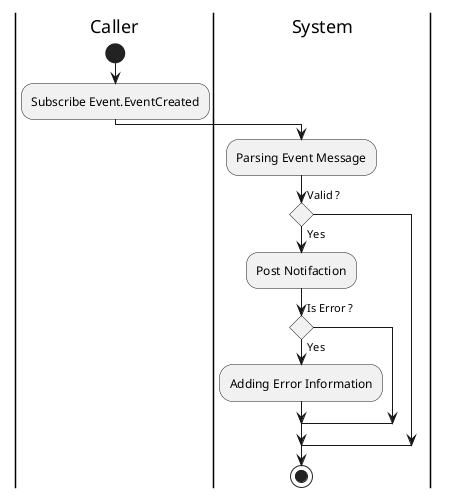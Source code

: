 @startuml NOTIFICATION_SubscribeEventCreated

skinparam ConditionEndStyle hline
skinparam conditionStyle diamond
skinparam Monochrome true
skinparam Shadowing false

|Caller|
start
:Subscribe Event.EventCreated;

|System|
:Parsing Event Message;

if (Valid ?) then (Yes)
    :Post Notifaction;

    if (Is Error ?) then (Yes)
        :Adding Error Information;
    endif
endif
stop

@enduml